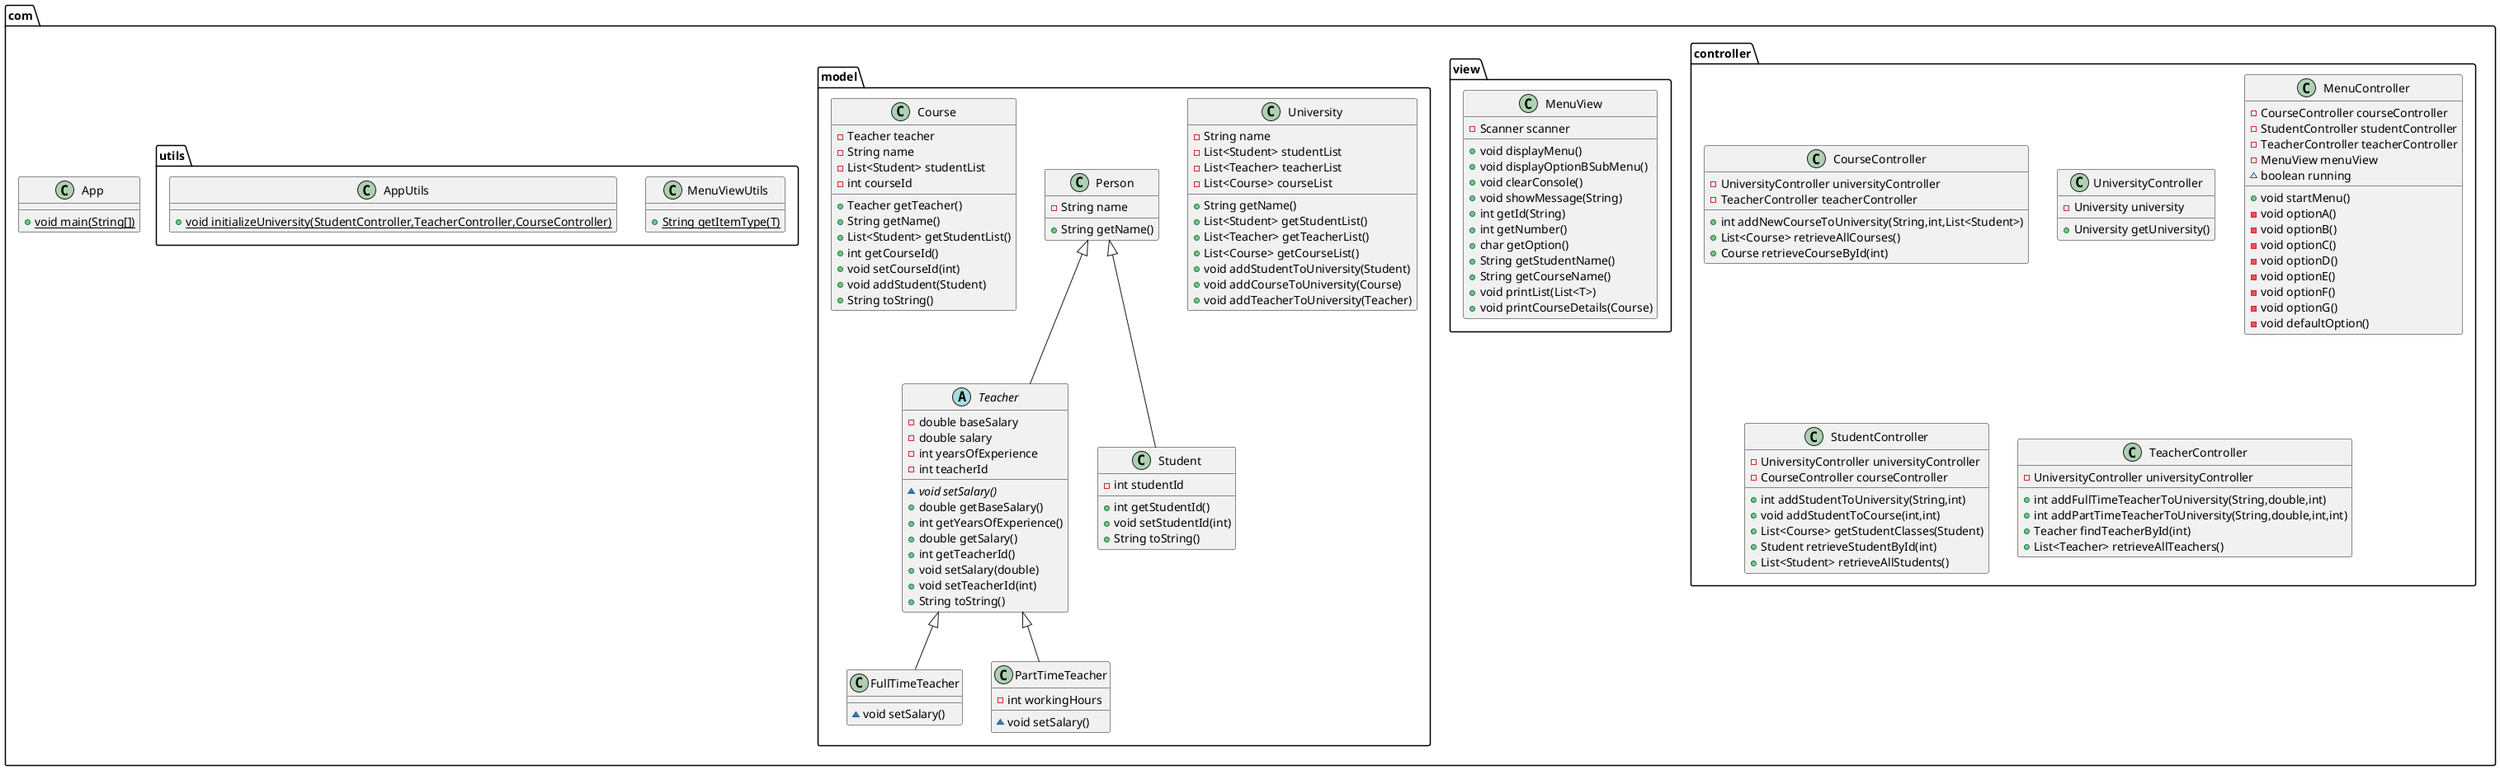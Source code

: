 @startuml
class com.controller.CourseController {
- UniversityController universityController
- TeacherController teacherController
+ int addNewCourseToUniversity(String,int,List<Student>)
+ List<Course> retrieveAllCourses()
+ Course retrieveCourseById(int)
}


class com.view.MenuView {
- Scanner scanner
+ void displayMenu()
+ void displayOptionBSubMenu()
+ void clearConsole()
+ void showMessage(String)
+ int getId(String)
+ int getNumber()
+ char getOption()
+ String getStudentName()
+ String getCourseName()
+ void printList(List<T>)
+ void printCourseDetails(Course)
}


class com.model.FullTimeTeacher {
~ void setSalary()
}

class com.utils.MenuViewUtils {
+ {static} String getItemType(T)
}

class com.model.University {
- String name
- List<Student> studentList
- List<Teacher> teacherList
- List<Course> courseList
+ String getName()
+ List<Student> getStudentList()
+ List<Teacher> getTeacherList()
+ List<Course> getCourseList()
+ void addStudentToUniversity(Student)
+ void addCourseToUniversity(Course)
+ void addTeacherToUniversity(Teacher)
}


abstract class com.model.Teacher {
- double baseSalary
- double salary
- int yearsOfExperience
- int teacherId
~ {abstract}void setSalary()
+ double getBaseSalary()
+ int getYearsOfExperience()
+ double getSalary()
+ int getTeacherId()
+ void setSalary(double)
+ void setTeacherId(int)
+ String toString()
}


class com.model.PartTimeTeacher {
- int workingHours
~ void setSalary()
}


class com.controller.UniversityController {
- University university
+ University getUniversity()
}


class com.controller.MenuController {
- CourseController courseController
- StudentController studentController
- TeacherController teacherController
- MenuView menuView
~ boolean running
+ void startMenu()
- void optionA()
- void optionB()
- void optionC()
- void optionD()
- void optionE()
- void optionF()
- void optionG()
- void defaultOption()
}


class com.utils.AppUtils {
+ {static} void initializeUniversity(StudentController,TeacherController,CourseController)
}

class com.controller.StudentController {
- UniversityController universityController
- CourseController courseController
+ int addStudentToUniversity(String,int)
+ void addStudentToCourse(int,int)
+ List<Course> getStudentClasses(Student)
+ Student retrieveStudentById(int)
+ List<Student> retrieveAllStudents()
}


class com.controller.TeacherController {
- UniversityController universityController
+ int addFullTimeTeacherToUniversity(String,double,int)
+ int addPartTimeTeacherToUniversity(String,double,int,int)
+ Teacher findTeacherById(int)
+ List<Teacher> retrieveAllTeachers()
}


class com.model.Person {
- String name
+ String getName()
}


class com.model.Course {
- Teacher teacher
- String name
- List<Student> studentList
- int courseId
+ Teacher getTeacher()
+ String getName()
+ List<Student> getStudentList()
+ int getCourseId()
+ void setCourseId(int)
+ void addStudent(Student)
+ String toString()
}


class com.App {
+ {static} void main(String[])
}

class com.model.Student {
- int studentId
+ int getStudentId()
+ void setStudentId(int)
+ String toString()
}




com.model.Teacher <|-- com.model.FullTimeTeacher
com.model.Person <|-- com.model.Teacher
com.model.Teacher <|-- com.model.PartTimeTeacher
com.model.Person <|-- com.model.Student
@enduml